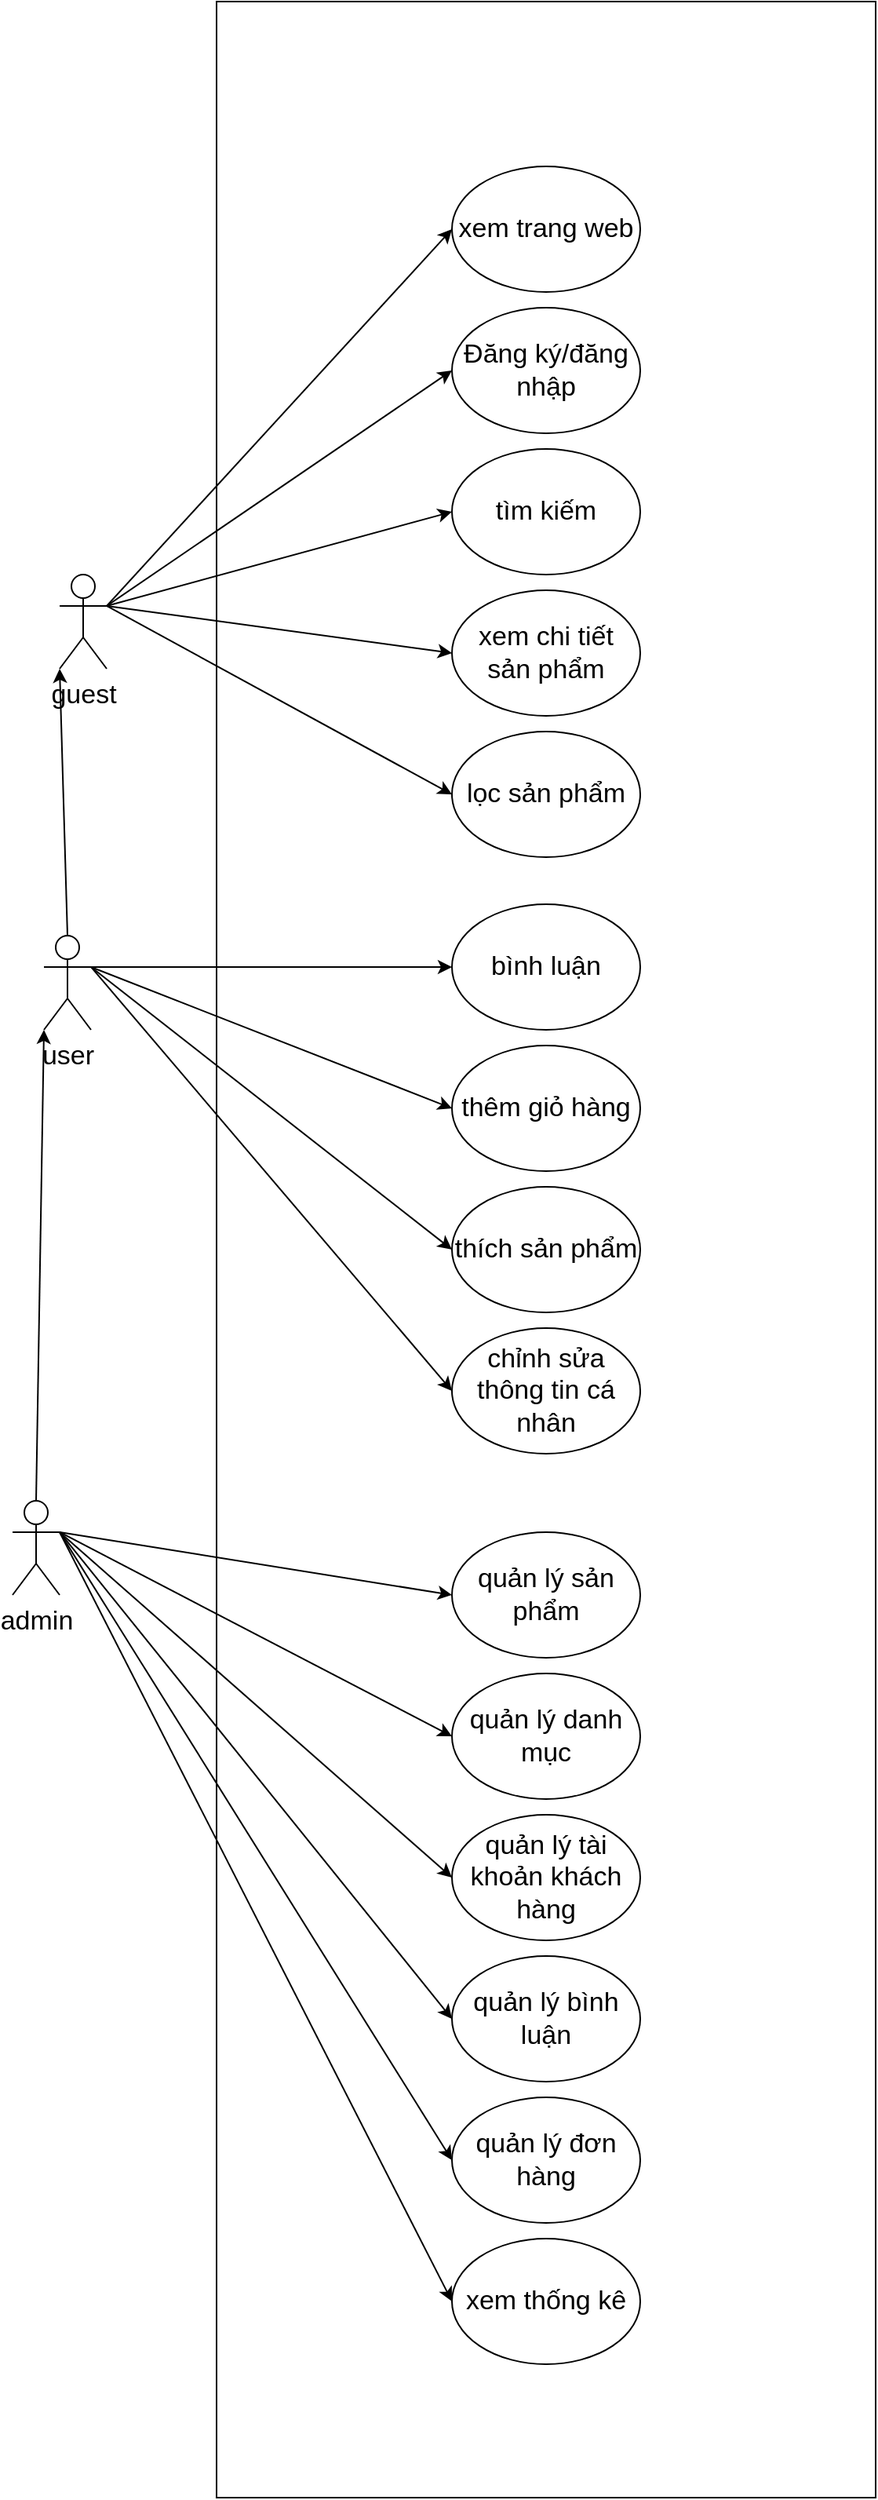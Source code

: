 <mxfile version="21.5.0" type="device">
  <diagram name="Trang-1" id="WE3FUwz1G4oO4y1NMfoq">
    <mxGraphModel dx="2415" dy="2047" grid="1" gridSize="10" guides="1" tooltips="1" connect="1" arrows="1" fold="1" page="1" pageScale="1" pageWidth="827" pageHeight="1169" math="0" shadow="0">
      <root>
        <mxCell id="0" />
        <mxCell id="1" parent="0" />
        <mxCell id="lA_AZeuL4TYPZsxHrZoW-47" value="" style="rounded=0;whiteSpace=wrap;html=1;fontSize=17;" vertex="1" parent="1">
          <mxGeometry x="90" y="-225" width="420" height="1590" as="geometry" />
        </mxCell>
        <mxCell id="lA_AZeuL4TYPZsxHrZoW-1" value="guest" style="shape=umlActor;verticalLabelPosition=bottom;verticalAlign=top;html=1;outlineConnect=0;fontSize=17;" vertex="1" parent="1">
          <mxGeometry x="-10" y="140" width="30" height="60" as="geometry" />
        </mxCell>
        <mxCell id="lA_AZeuL4TYPZsxHrZoW-6" value="xem trang web" style="ellipse;whiteSpace=wrap;html=1;fontSize=17;" vertex="1" parent="1">
          <mxGeometry x="240" y="-120" width="120" height="80" as="geometry" />
        </mxCell>
        <mxCell id="lA_AZeuL4TYPZsxHrZoW-7" value="Đăng ký/đăng nhập" style="ellipse;whiteSpace=wrap;html=1;fontSize=17;" vertex="1" parent="1">
          <mxGeometry x="240" y="-30" width="120" height="80" as="geometry" />
        </mxCell>
        <mxCell id="lA_AZeuL4TYPZsxHrZoW-8" value="tìm kiếm" style="ellipse;whiteSpace=wrap;html=1;fontSize=17;" vertex="1" parent="1">
          <mxGeometry x="240" y="60" width="120" height="80" as="geometry" />
        </mxCell>
        <mxCell id="lA_AZeuL4TYPZsxHrZoW-9" value="xem chi tiết sản phẩm" style="ellipse;whiteSpace=wrap;html=1;fontSize=17;" vertex="1" parent="1">
          <mxGeometry x="240" y="150" width="120" height="80" as="geometry" />
        </mxCell>
        <mxCell id="lA_AZeuL4TYPZsxHrZoW-10" value="user" style="shape=umlActor;verticalLabelPosition=bottom;verticalAlign=top;html=1;outlineConnect=0;fontSize=17;" vertex="1" parent="1">
          <mxGeometry x="-20" y="370" width="30" height="60" as="geometry" />
        </mxCell>
        <mxCell id="lA_AZeuL4TYPZsxHrZoW-11" value="bình luận" style="ellipse;whiteSpace=wrap;html=1;fontSize=17;" vertex="1" parent="1">
          <mxGeometry x="240" y="350" width="120" height="80" as="geometry" />
        </mxCell>
        <mxCell id="lA_AZeuL4TYPZsxHrZoW-12" value="thêm giỏ hàng" style="ellipse;whiteSpace=wrap;html=1;fontSize=17;" vertex="1" parent="1">
          <mxGeometry x="240" y="440" width="120" height="80" as="geometry" />
        </mxCell>
        <mxCell id="lA_AZeuL4TYPZsxHrZoW-14" value="thích sản phẩm" style="ellipse;whiteSpace=wrap;html=1;fontSize=17;" vertex="1" parent="1">
          <mxGeometry x="240" y="530" width="120" height="80" as="geometry" />
        </mxCell>
        <mxCell id="lA_AZeuL4TYPZsxHrZoW-15" value="chỉnh sửa thông tin cá nhân" style="ellipse;whiteSpace=wrap;html=1;fontSize=17;" vertex="1" parent="1">
          <mxGeometry x="240" y="620" width="120" height="80" as="geometry" />
        </mxCell>
        <mxCell id="lA_AZeuL4TYPZsxHrZoW-16" value="admin" style="shape=umlActor;verticalLabelPosition=bottom;verticalAlign=top;html=1;outlineConnect=0;fontSize=17;" vertex="1" parent="1">
          <mxGeometry x="-40" y="730" width="30" height="60" as="geometry" />
        </mxCell>
        <mxCell id="lA_AZeuL4TYPZsxHrZoW-17" value="quản lý sản phẩm" style="ellipse;whiteSpace=wrap;html=1;fontSize=17;" vertex="1" parent="1">
          <mxGeometry x="240" y="750" width="120" height="80" as="geometry" />
        </mxCell>
        <mxCell id="lA_AZeuL4TYPZsxHrZoW-18" value="lọc sản phẩm" style="ellipse;whiteSpace=wrap;html=1;fontSize=17;" vertex="1" parent="1">
          <mxGeometry x="240" y="240" width="120" height="80" as="geometry" />
        </mxCell>
        <mxCell id="lA_AZeuL4TYPZsxHrZoW-19" value="quản lý danh mục" style="ellipse;whiteSpace=wrap;html=1;fontSize=17;" vertex="1" parent="1">
          <mxGeometry x="240" y="840" width="120" height="80" as="geometry" />
        </mxCell>
        <mxCell id="lA_AZeuL4TYPZsxHrZoW-20" value="quản lý tài khoản khách hàng" style="ellipse;whiteSpace=wrap;html=1;fontSize=17;" vertex="1" parent="1">
          <mxGeometry x="240" y="930" width="120" height="80" as="geometry" />
        </mxCell>
        <mxCell id="lA_AZeuL4TYPZsxHrZoW-21" value="quản lý bình luận" style="ellipse;whiteSpace=wrap;html=1;fontSize=17;" vertex="1" parent="1">
          <mxGeometry x="240" y="1020" width="120" height="80" as="geometry" />
        </mxCell>
        <mxCell id="lA_AZeuL4TYPZsxHrZoW-22" value="quản lý đơn hàng" style="ellipse;whiteSpace=wrap;html=1;fontSize=17;" vertex="1" parent="1">
          <mxGeometry x="240" y="1110" width="120" height="80" as="geometry" />
        </mxCell>
        <mxCell id="lA_AZeuL4TYPZsxHrZoW-23" value="xem thống kê" style="ellipse;whiteSpace=wrap;html=1;fontSize=17;" vertex="1" parent="1">
          <mxGeometry x="240" y="1200" width="120" height="80" as="geometry" />
        </mxCell>
        <mxCell id="lA_AZeuL4TYPZsxHrZoW-24" value="" style="endArrow=classic;html=1;rounded=0;exitX=0.5;exitY=0;exitDx=0;exitDy=0;exitPerimeter=0;entryX=0;entryY=1;entryDx=0;entryDy=0;entryPerimeter=0;fontSize=17;" edge="1" parent="1" source="lA_AZeuL4TYPZsxHrZoW-16" target="lA_AZeuL4TYPZsxHrZoW-10">
          <mxGeometry width="50" height="50" relative="1" as="geometry">
            <mxPoint x="-60" y="590" as="sourcePoint" />
            <mxPoint x="-10" y="540" as="targetPoint" />
          </mxGeometry>
        </mxCell>
        <mxCell id="lA_AZeuL4TYPZsxHrZoW-26" value="" style="endArrow=classic;html=1;rounded=0;entryX=0;entryY=1;entryDx=0;entryDy=0;entryPerimeter=0;exitX=0.5;exitY=0;exitDx=0;exitDy=0;exitPerimeter=0;fontSize=17;" edge="1" parent="1" source="lA_AZeuL4TYPZsxHrZoW-10" target="lA_AZeuL4TYPZsxHrZoW-1">
          <mxGeometry width="50" height="50" relative="1" as="geometry">
            <mxPoint x="-160" y="300" as="sourcePoint" />
            <mxPoint x="-110" y="250" as="targetPoint" />
          </mxGeometry>
        </mxCell>
        <mxCell id="lA_AZeuL4TYPZsxHrZoW-29" value="" style="endArrow=classic;html=1;rounded=0;entryX=0;entryY=0.5;entryDx=0;entryDy=0;exitX=1;exitY=0.333;exitDx=0;exitDy=0;exitPerimeter=0;fontSize=17;" edge="1" parent="1" source="lA_AZeuL4TYPZsxHrZoW-1" target="lA_AZeuL4TYPZsxHrZoW-8">
          <mxGeometry width="50" height="50" relative="1" as="geometry">
            <mxPoint x="20" y="490" as="sourcePoint" />
            <mxPoint x="70" y="440" as="targetPoint" />
          </mxGeometry>
        </mxCell>
        <mxCell id="lA_AZeuL4TYPZsxHrZoW-30" value="" style="endArrow=classic;html=1;rounded=0;entryX=0;entryY=0.5;entryDx=0;entryDy=0;exitX=1;exitY=0.333;exitDx=0;exitDy=0;exitPerimeter=0;fontSize=17;" edge="1" parent="1" source="lA_AZeuL4TYPZsxHrZoW-1" target="lA_AZeuL4TYPZsxHrZoW-7">
          <mxGeometry width="50" height="50" relative="1" as="geometry">
            <mxPoint x="-40" y="140" as="sourcePoint" />
            <mxPoint x="10" y="90" as="targetPoint" />
          </mxGeometry>
        </mxCell>
        <mxCell id="lA_AZeuL4TYPZsxHrZoW-31" value="" style="endArrow=classic;html=1;rounded=0;entryX=0;entryY=0.5;entryDx=0;entryDy=0;exitX=1;exitY=0.333;exitDx=0;exitDy=0;exitPerimeter=0;fontSize=17;" edge="1" parent="1" source="lA_AZeuL4TYPZsxHrZoW-1" target="lA_AZeuL4TYPZsxHrZoW-9">
          <mxGeometry width="50" height="50" relative="1" as="geometry">
            <mxPoint x="-140" y="260" as="sourcePoint" />
            <mxPoint x="-90" y="210" as="targetPoint" />
          </mxGeometry>
        </mxCell>
        <mxCell id="lA_AZeuL4TYPZsxHrZoW-32" value="" style="endArrow=classic;html=1;rounded=0;entryX=0;entryY=0.5;entryDx=0;entryDy=0;exitX=1;exitY=0.333;exitDx=0;exitDy=0;exitPerimeter=0;fontSize=17;" edge="1" parent="1" source="lA_AZeuL4TYPZsxHrZoW-1" target="lA_AZeuL4TYPZsxHrZoW-18">
          <mxGeometry width="50" height="50" relative="1" as="geometry">
            <mxPoint x="-80" y="280" as="sourcePoint" />
            <mxPoint x="-30" y="230" as="targetPoint" />
          </mxGeometry>
        </mxCell>
        <mxCell id="lA_AZeuL4TYPZsxHrZoW-33" value="" style="endArrow=classic;html=1;rounded=0;entryX=0;entryY=0.5;entryDx=0;entryDy=0;exitX=1;exitY=0.333;exitDx=0;exitDy=0;exitPerimeter=0;fontSize=17;" edge="1" parent="1" source="lA_AZeuL4TYPZsxHrZoW-10" target="lA_AZeuL4TYPZsxHrZoW-11">
          <mxGeometry width="50" height="50" relative="1" as="geometry">
            <mxPoint x="-40" y="350" as="sourcePoint" />
            <mxPoint x="10" y="300" as="targetPoint" />
          </mxGeometry>
        </mxCell>
        <mxCell id="lA_AZeuL4TYPZsxHrZoW-34" value="" style="endArrow=classic;html=1;rounded=0;entryX=0;entryY=0.5;entryDx=0;entryDy=0;exitX=1;exitY=0.333;exitDx=0;exitDy=0;exitPerimeter=0;fontSize=17;" edge="1" parent="1" source="lA_AZeuL4TYPZsxHrZoW-10" target="lA_AZeuL4TYPZsxHrZoW-12">
          <mxGeometry width="50" height="50" relative="1" as="geometry">
            <mxPoint x="-90" y="500" as="sourcePoint" />
            <mxPoint x="-40" y="450" as="targetPoint" />
          </mxGeometry>
        </mxCell>
        <mxCell id="lA_AZeuL4TYPZsxHrZoW-35" value="" style="endArrow=classic;html=1;rounded=0;entryX=0;entryY=0.5;entryDx=0;entryDy=0;exitX=1;exitY=0.333;exitDx=0;exitDy=0;exitPerimeter=0;fontSize=17;" edge="1" parent="1" source="lA_AZeuL4TYPZsxHrZoW-10" target="lA_AZeuL4TYPZsxHrZoW-14">
          <mxGeometry width="50" height="50" relative="1" as="geometry">
            <mxPoint x="-140" y="520" as="sourcePoint" />
            <mxPoint x="-90" y="470" as="targetPoint" />
          </mxGeometry>
        </mxCell>
        <mxCell id="lA_AZeuL4TYPZsxHrZoW-36" value="" style="endArrow=classic;html=1;rounded=0;entryX=0;entryY=0.5;entryDx=0;entryDy=0;exitX=1;exitY=0.333;exitDx=0;exitDy=0;exitPerimeter=0;fontSize=17;" edge="1" parent="1" source="lA_AZeuL4TYPZsxHrZoW-10" target="lA_AZeuL4TYPZsxHrZoW-15">
          <mxGeometry width="50" height="50" relative="1" as="geometry">
            <mxPoint x="-100" y="480" as="sourcePoint" />
            <mxPoint x="-50" y="430" as="targetPoint" />
          </mxGeometry>
        </mxCell>
        <mxCell id="lA_AZeuL4TYPZsxHrZoW-37" value="" style="endArrow=classic;html=1;rounded=0;entryX=0;entryY=0.5;entryDx=0;entryDy=0;exitX=1;exitY=0.333;exitDx=0;exitDy=0;exitPerimeter=0;fontSize=17;" edge="1" parent="1" source="lA_AZeuL4TYPZsxHrZoW-16" target="lA_AZeuL4TYPZsxHrZoW-17">
          <mxGeometry width="50" height="50" relative="1" as="geometry">
            <mxPoint x="-150" y="910" as="sourcePoint" />
            <mxPoint x="-100" y="860" as="targetPoint" />
          </mxGeometry>
        </mxCell>
        <mxCell id="lA_AZeuL4TYPZsxHrZoW-38" value="" style="endArrow=classic;html=1;rounded=0;entryX=0;entryY=0.5;entryDx=0;entryDy=0;exitX=1;exitY=0.333;exitDx=0;exitDy=0;exitPerimeter=0;fontSize=17;" edge="1" parent="1" source="lA_AZeuL4TYPZsxHrZoW-16" target="lA_AZeuL4TYPZsxHrZoW-19">
          <mxGeometry width="50" height="50" relative="1" as="geometry">
            <mxPoint x="40" y="750" as="sourcePoint" />
            <mxPoint x="-120" y="900" as="targetPoint" />
          </mxGeometry>
        </mxCell>
        <mxCell id="lA_AZeuL4TYPZsxHrZoW-39" value="" style="endArrow=classic;html=1;rounded=0;entryX=0;entryY=0.5;entryDx=0;entryDy=0;exitX=1;exitY=0.333;exitDx=0;exitDy=0;exitPerimeter=0;fontSize=17;" edge="1" parent="1" source="lA_AZeuL4TYPZsxHrZoW-16" target="lA_AZeuL4TYPZsxHrZoW-20">
          <mxGeometry width="50" height="50" relative="1" as="geometry">
            <mxPoint x="30" y="750" as="sourcePoint" />
            <mxPoint x="-40" y="860" as="targetPoint" />
          </mxGeometry>
        </mxCell>
        <mxCell id="lA_AZeuL4TYPZsxHrZoW-40" value="" style="endArrow=classic;html=1;rounded=0;entryX=0;entryY=0.5;entryDx=0;entryDy=0;exitX=1;exitY=0.333;exitDx=0;exitDy=0;exitPerimeter=0;fontSize=17;" edge="1" parent="1" source="lA_AZeuL4TYPZsxHrZoW-16" target="lA_AZeuL4TYPZsxHrZoW-21">
          <mxGeometry width="50" height="50" relative="1" as="geometry">
            <mxPoint x="-130" y="960" as="sourcePoint" />
            <mxPoint x="-80" y="910" as="targetPoint" />
          </mxGeometry>
        </mxCell>
        <mxCell id="lA_AZeuL4TYPZsxHrZoW-41" value="" style="endArrow=classic;html=1;rounded=0;entryX=0;entryY=0.5;entryDx=0;entryDy=0;exitX=1;exitY=0.333;exitDx=0;exitDy=0;exitPerimeter=0;fontSize=17;" edge="1" parent="1" source="lA_AZeuL4TYPZsxHrZoW-16" target="lA_AZeuL4TYPZsxHrZoW-22">
          <mxGeometry width="50" height="50" relative="1" as="geometry">
            <mxPoint x="-180" y="980" as="sourcePoint" />
            <mxPoint x="-130" y="930" as="targetPoint" />
          </mxGeometry>
        </mxCell>
        <mxCell id="lA_AZeuL4TYPZsxHrZoW-42" value="" style="endArrow=classic;html=1;rounded=0;entryX=0;entryY=0.5;entryDx=0;entryDy=0;exitX=1;exitY=0.333;exitDx=0;exitDy=0;exitPerimeter=0;fontSize=17;" edge="1" parent="1" source="lA_AZeuL4TYPZsxHrZoW-16" target="lA_AZeuL4TYPZsxHrZoW-23">
          <mxGeometry width="50" height="50" relative="1" as="geometry">
            <mxPoint x="-100" y="940" as="sourcePoint" />
            <mxPoint x="-50" y="890" as="targetPoint" />
          </mxGeometry>
        </mxCell>
        <mxCell id="lA_AZeuL4TYPZsxHrZoW-44" value="" style="endArrow=classic;html=1;rounded=0;entryX=0;entryY=0.5;entryDx=0;entryDy=0;exitX=1;exitY=0.333;exitDx=0;exitDy=0;exitPerimeter=0;fontSize=17;" edge="1" parent="1" source="lA_AZeuL4TYPZsxHrZoW-1" target="lA_AZeuL4TYPZsxHrZoW-6">
          <mxGeometry width="50" height="50" relative="1" as="geometry">
            <mxPoint x="60" y="60" as="sourcePoint" />
            <mxPoint x="110" y="10" as="targetPoint" />
          </mxGeometry>
        </mxCell>
      </root>
    </mxGraphModel>
  </diagram>
</mxfile>
